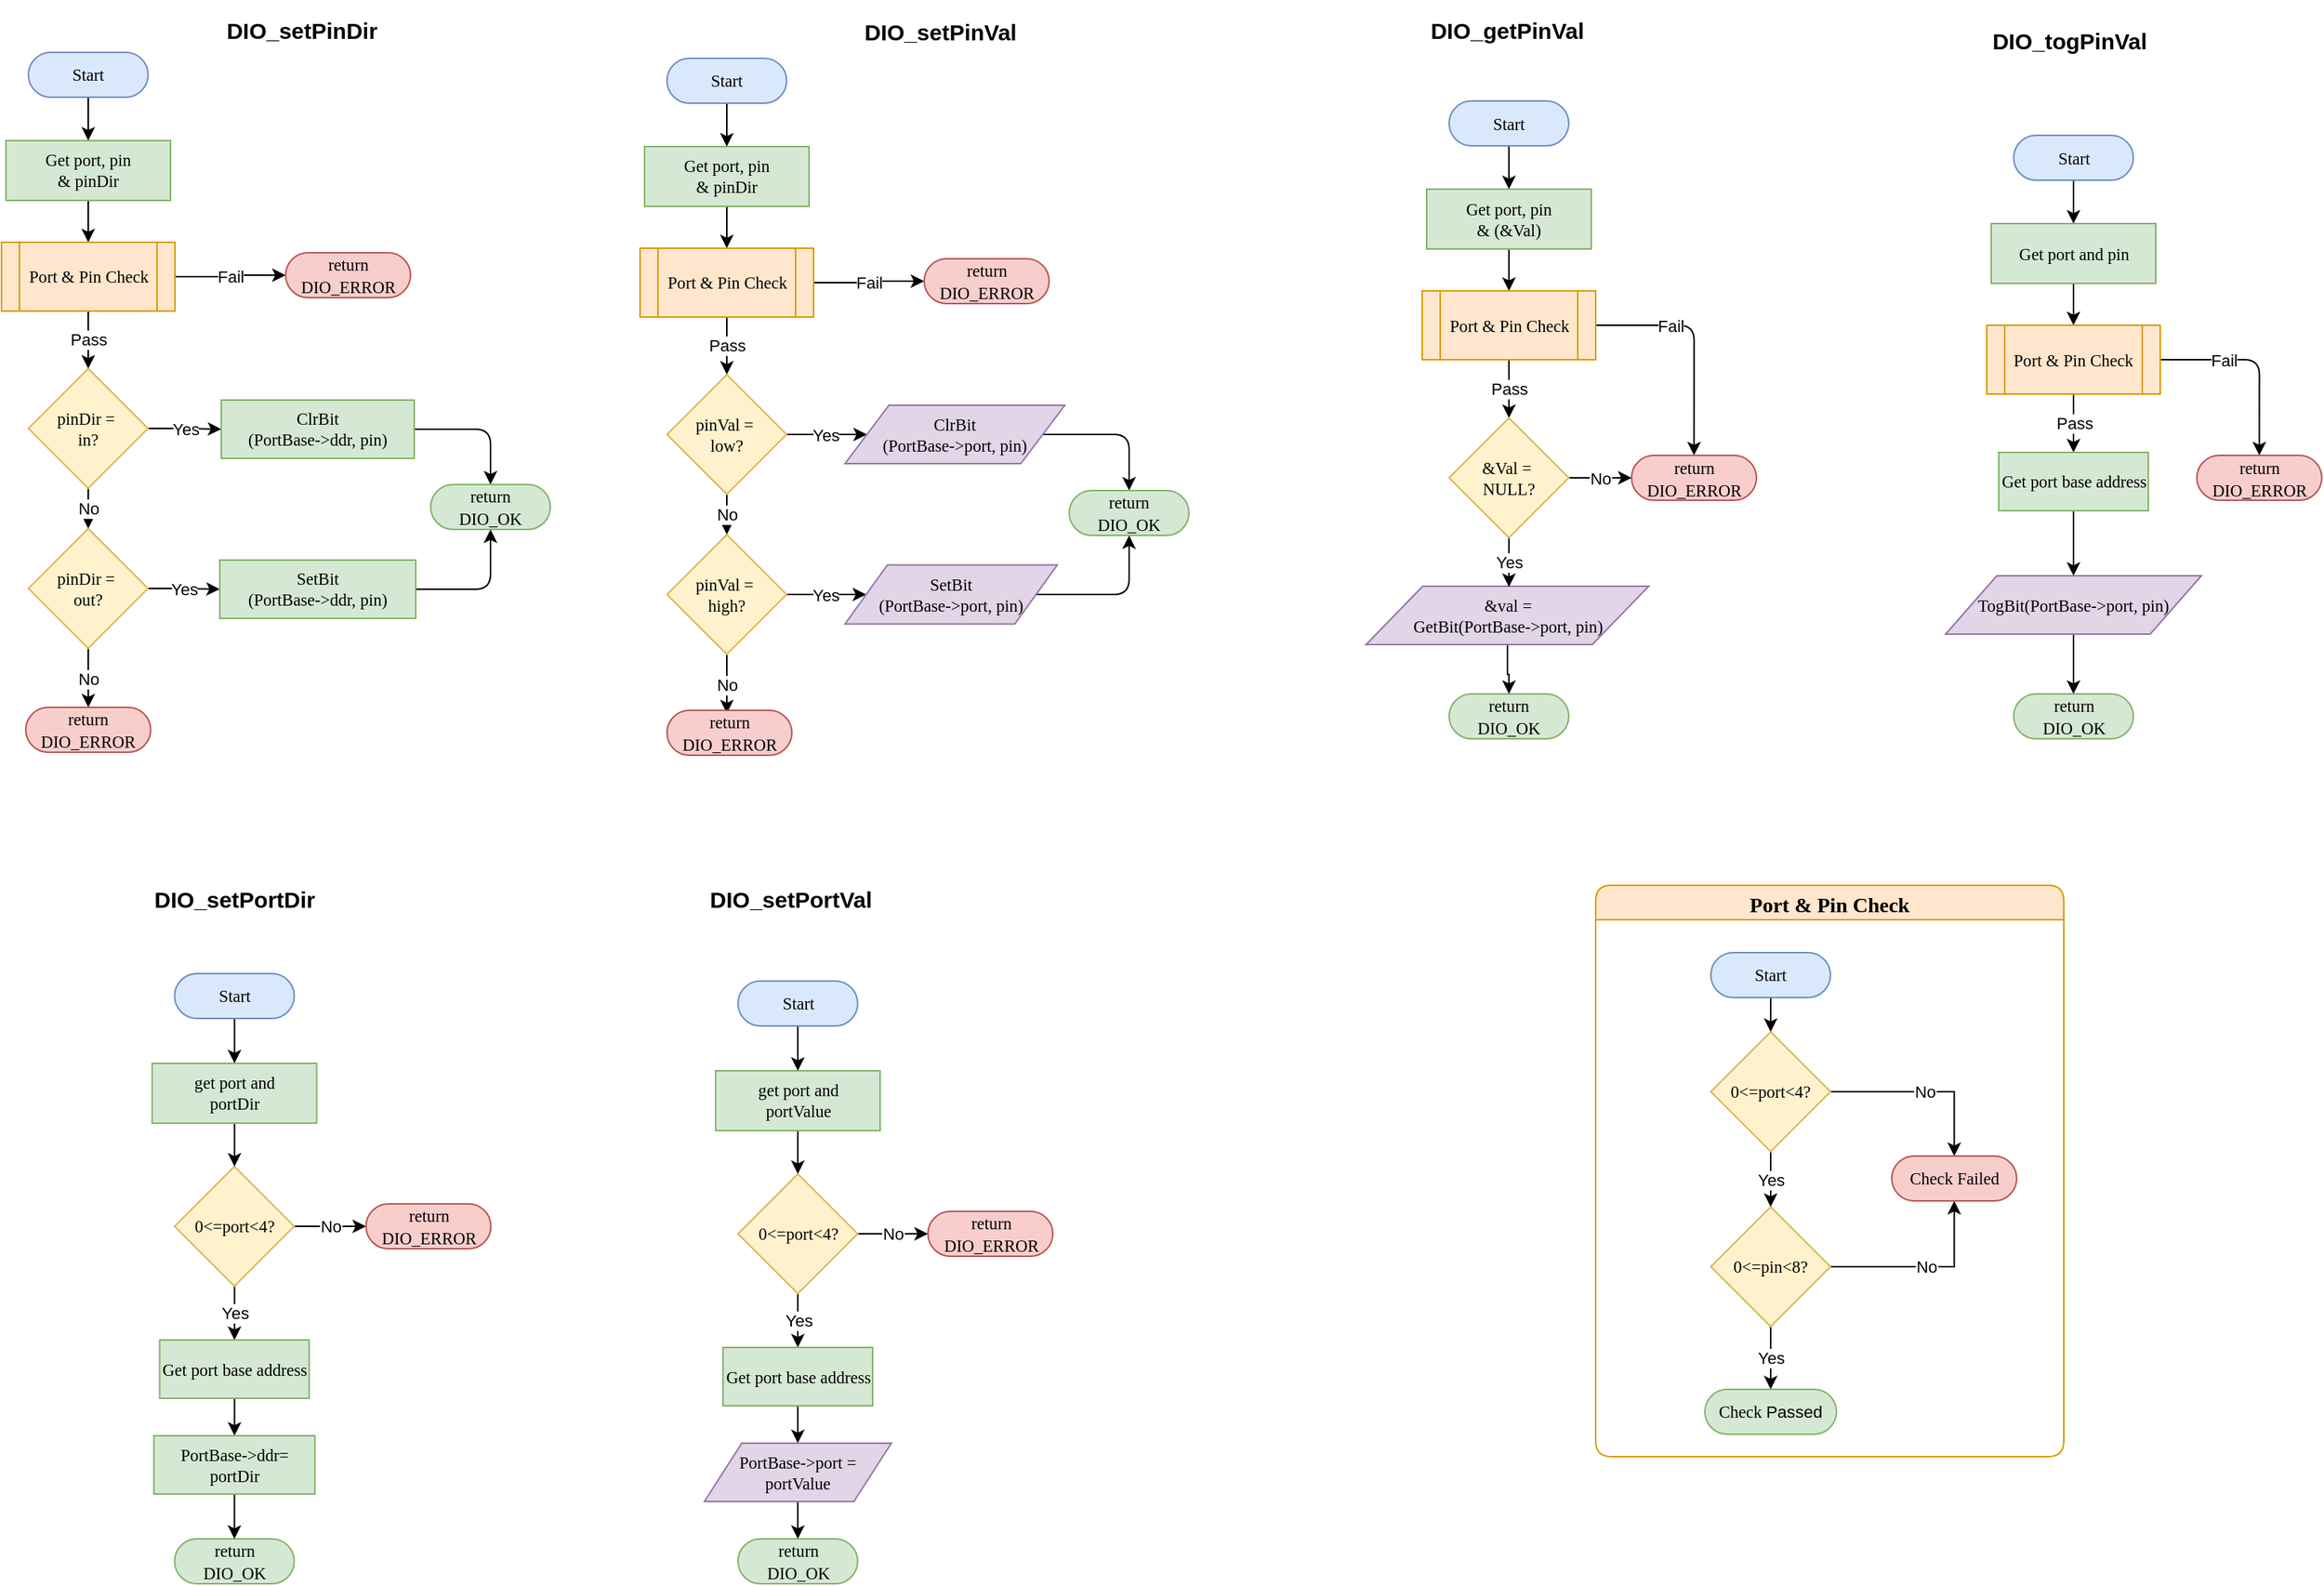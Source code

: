 <mxfile version="21.3.2" type="device">
  <diagram name="Page-1" id="vacLY8KYambWkVxWyL4i">
    <mxGraphModel dx="1467" dy="1812" grid="0" gridSize="10" guides="1" tooltips="1" connect="1" arrows="1" fold="1" page="1" pageScale="1" pageWidth="850" pageHeight="1100" math="0" shadow="0">
      <root>
        <mxCell id="0" />
        <mxCell id="1" parent="0" />
        <mxCell id="04F4Gd6JQY2uG3pJHQZS-1" value="&lt;b&gt;&lt;font style=&quot;font-size: 15px;&quot;&gt;DIO_setPinVal&lt;/font&gt;&lt;/b&gt;" style="rounded=0;whiteSpace=wrap;html=1;strokeColor=#FFFFFF;" vertex="1" parent="1">
          <mxGeometry x="598" y="-1089" width="110" height="37" as="geometry" />
        </mxCell>
        <mxCell id="04F4Gd6JQY2uG3pJHQZS-2" value="&lt;font style=&quot;font-size: 14px;&quot;&gt;Port &amp;amp; Pin Check&lt;/font&gt;" style="swimlane;whiteSpace=wrap;html=1;rounded=1;fontSize=16;fontFamily=Calibri;fillColor=#ffe6cc;strokeColor=#d79b00;" vertex="1" parent="1">
          <mxGeometry x="1091" y="-499" width="313" height="382" as="geometry">
            <mxRectangle x="-207" y="152.5" width="134" height="31" as="alternateBounds" />
          </mxGeometry>
        </mxCell>
        <mxCell id="04F4Gd6JQY2uG3pJHQZS-3" value="No" style="edgeStyle=orthogonalEdgeStyle;rounded=0;orthogonalLoop=1;jettySize=auto;html=1;" edge="1" parent="04F4Gd6JQY2uG3pJHQZS-2" source="04F4Gd6JQY2uG3pJHQZS-5" target="04F4Gd6JQY2uG3pJHQZS-9">
          <mxGeometry relative="1" as="geometry" />
        </mxCell>
        <mxCell id="04F4Gd6JQY2uG3pJHQZS-4" value="Yes" style="edgeStyle=orthogonalEdgeStyle;rounded=0;orthogonalLoop=1;jettySize=auto;html=1;" edge="1" parent="04F4Gd6JQY2uG3pJHQZS-2" source="04F4Gd6JQY2uG3pJHQZS-5" target="04F4Gd6JQY2uG3pJHQZS-10">
          <mxGeometry relative="1" as="geometry">
            <mxPoint x="117" y="323" as="targetPoint" />
          </mxGeometry>
        </mxCell>
        <mxCell id="04F4Gd6JQY2uG3pJHQZS-5" value="&lt;font style=&quot;font-size: 11.29px;&quot; face=&quot;Calibri&quot;&gt;0&amp;lt;=pin&amp;lt;8?&lt;/font&gt;" style="rhombus;whiteSpace=wrap;html=1;fontSize=11.29;fillColor=#fff2cc;strokeColor=#d6b656;" vertex="1" parent="04F4Gd6JQY2uG3pJHQZS-2">
          <mxGeometry x="77" y="215" width="80" height="80" as="geometry" />
        </mxCell>
        <mxCell id="04F4Gd6JQY2uG3pJHQZS-6" value="Yes" style="edgeStyle=orthogonalEdgeStyle;rounded=0;orthogonalLoop=1;jettySize=auto;html=1;" edge="1" parent="04F4Gd6JQY2uG3pJHQZS-2" source="04F4Gd6JQY2uG3pJHQZS-8" target="04F4Gd6JQY2uG3pJHQZS-5">
          <mxGeometry relative="1" as="geometry" />
        </mxCell>
        <mxCell id="04F4Gd6JQY2uG3pJHQZS-7" value="No" style="edgeStyle=orthogonalEdgeStyle;rounded=0;orthogonalLoop=1;jettySize=auto;html=1;exitX=1;exitY=0.5;exitDx=0;exitDy=0;" edge="1" parent="04F4Gd6JQY2uG3pJHQZS-2" source="04F4Gd6JQY2uG3pJHQZS-8" target="04F4Gd6JQY2uG3pJHQZS-9">
          <mxGeometry relative="1" as="geometry" />
        </mxCell>
        <mxCell id="04F4Gd6JQY2uG3pJHQZS-8" value="&lt;font style=&quot;font-size: 11.29px;&quot; face=&quot;Calibri&quot;&gt;0&amp;lt;=port&amp;lt;4?&lt;/font&gt;" style="rhombus;whiteSpace=wrap;html=1;fontSize=11.29;fillColor=#fff2cc;strokeColor=#d6b656;" vertex="1" parent="04F4Gd6JQY2uG3pJHQZS-2">
          <mxGeometry x="77" y="98" width="80" height="80" as="geometry" />
        </mxCell>
        <mxCell id="04F4Gd6JQY2uG3pJHQZS-9" value="&lt;font style=&quot;font-size: 11.29px;&quot;&gt;&lt;font face=&quot;Calibri&quot;&gt;Check Failed&lt;/font&gt;&lt;br&gt;&lt;/font&gt;" style="html=1;dashed=0;whiteSpace=wrap;shape=mxgraph.dfd.start;fillColor=#f8cecc;strokeColor=#b85450;" vertex="1" parent="04F4Gd6JQY2uG3pJHQZS-2">
          <mxGeometry x="198" y="181" width="83.5" height="30" as="geometry" />
        </mxCell>
        <mxCell id="04F4Gd6JQY2uG3pJHQZS-10" value="&lt;font style=&quot;font-size: 11.29px;&quot;&gt;&lt;font face=&quot;Calibri&quot;&gt;Check&amp;nbsp;&lt;/font&gt;Passed&lt;br&gt;&lt;/font&gt;" style="html=1;dashed=0;whiteSpace=wrap;shape=mxgraph.dfd.start;fillColor=#d5e8d4;strokeColor=#82b366;" vertex="1" parent="04F4Gd6JQY2uG3pJHQZS-2">
          <mxGeometry x="73" y="337" width="88" height="30" as="geometry" />
        </mxCell>
        <mxCell id="04F4Gd6JQY2uG3pJHQZS-11" style="edgeStyle=orthogonalEdgeStyle;rounded=0;orthogonalLoop=1;jettySize=auto;html=1;exitX=0.5;exitY=0.5;exitDx=0;exitDy=15.0;exitPerimeter=0;entryX=0.5;entryY=0;entryDx=0;entryDy=0;" edge="1" parent="04F4Gd6JQY2uG3pJHQZS-2" source="04F4Gd6JQY2uG3pJHQZS-12" target="04F4Gd6JQY2uG3pJHQZS-8">
          <mxGeometry relative="1" as="geometry" />
        </mxCell>
        <mxCell id="04F4Gd6JQY2uG3pJHQZS-12" value="&lt;font face=&quot;Calibri&quot; style=&quot;font-size: 11.29px;&quot;&gt;Start&lt;/font&gt;" style="html=1;dashed=0;whiteSpace=wrap;shape=mxgraph.dfd.start;fillColor=#dae8fc;strokeColor=#6c8ebf;" vertex="1" parent="04F4Gd6JQY2uG3pJHQZS-2">
          <mxGeometry x="77" y="45" width="80" height="30" as="geometry" />
        </mxCell>
        <mxCell id="04F4Gd6JQY2uG3pJHQZS-13" style="edgeStyle=orthogonalEdgeStyle;rounded=0;orthogonalLoop=1;jettySize=auto;html=1;exitX=0.5;exitY=1;exitDx=0;exitDy=0;entryX=0.5;entryY=0;entryDx=0;entryDy=0;" edge="1" parent="1" source="04F4Gd6JQY2uG3pJHQZS-14" target="04F4Gd6JQY2uG3pJHQZS-20">
          <mxGeometry relative="1" as="geometry" />
        </mxCell>
        <mxCell id="04F4Gd6JQY2uG3pJHQZS-14" value="&lt;font face=&quot;Calibri&quot;&gt;Get port, pin&lt;br style=&quot;font-size: 11.29px;&quot;&gt;&amp;amp; (&amp;amp;Val)&lt;/font&gt;" style="shape=parallelogram;perimeter=parallelogramPerimeter;whiteSpace=wrap;html=1;fixedSize=1;fontSize=11.29;fillColor=#d5e8d4;strokeColor=#82b366;size=0;" vertex="1" parent="1">
          <mxGeometry x="978" y="-964.5" width="110" height="40" as="geometry" />
        </mxCell>
        <mxCell id="04F4Gd6JQY2uG3pJHQZS-15" value="" style="edgeStyle=orthogonalEdgeStyle;rounded=0;orthogonalLoop=1;jettySize=auto;html=1;" edge="1" parent="1" source="04F4Gd6JQY2uG3pJHQZS-16" target="04F4Gd6JQY2uG3pJHQZS-14">
          <mxGeometry relative="1" as="geometry" />
        </mxCell>
        <mxCell id="04F4Gd6JQY2uG3pJHQZS-16" value="&lt;font face=&quot;Calibri&quot; style=&quot;font-size: 11.29px;&quot;&gt;Start&lt;/font&gt;" style="html=1;dashed=0;whiteSpace=wrap;shape=mxgraph.dfd.start;fillColor=#dae8fc;strokeColor=#6c8ebf;" vertex="1" parent="1">
          <mxGeometry x="993" y="-1023.5" width="80" height="30" as="geometry" />
        </mxCell>
        <mxCell id="04F4Gd6JQY2uG3pJHQZS-17" value="&lt;b&gt;&lt;font style=&quot;font-size: 15px;&quot;&gt;DIO_getPinVal&lt;/font&gt;&lt;/b&gt;" style="rounded=0;whiteSpace=wrap;html=1;strokeColor=#FFFFFF;" vertex="1" parent="1">
          <mxGeometry x="977" y="-1090" width="110" height="37" as="geometry" />
        </mxCell>
        <mxCell id="04F4Gd6JQY2uG3pJHQZS-18" value="Fail" style="edgeStyle=orthogonalEdgeStyle;rounded=1;orthogonalLoop=1;jettySize=auto;html=1;exitX=1;exitY=0.5;exitDx=0;exitDy=0;entryX=0.5;entryY=0.5;entryDx=0;entryDy=-15;entryPerimeter=0;" edge="1" parent="1" source="04F4Gd6JQY2uG3pJHQZS-20" target="04F4Gd6JQY2uG3pJHQZS-24">
          <mxGeometry x="-0.346" relative="1" as="geometry">
            <mxPoint as="offset" />
          </mxGeometry>
        </mxCell>
        <mxCell id="04F4Gd6JQY2uG3pJHQZS-19" value="Pass" style="edgeStyle=orthogonalEdgeStyle;rounded=0;orthogonalLoop=1;jettySize=auto;html=1;" edge="1" parent="1" source="04F4Gd6JQY2uG3pJHQZS-20" target="04F4Gd6JQY2uG3pJHQZS-41">
          <mxGeometry relative="1" as="geometry" />
        </mxCell>
        <mxCell id="04F4Gd6JQY2uG3pJHQZS-20" value="&lt;span style=&quot;font-size: 11.29px;&quot;&gt;Port &amp;amp; Pin Check&lt;/span&gt;" style="shape=process;whiteSpace=wrap;html=1;backgroundOutline=1;fontSize=11.29;fillColor=#ffe6cc;strokeColor=#d79b00;fontFamily=Calibri;" vertex="1" parent="1">
          <mxGeometry x="975" y="-896.5" width="116" height="46" as="geometry" />
        </mxCell>
        <mxCell id="04F4Gd6JQY2uG3pJHQZS-21" value="&lt;font style=&quot;font-size: 11.29px;&quot;&gt;&lt;font face=&quot;Calibri&quot;&gt;return&lt;br&gt;DIO_OK&lt;/font&gt;&lt;br&gt;&lt;/font&gt;" style="html=1;dashed=0;whiteSpace=wrap;shape=mxgraph.dfd.start;fillColor=#d5e8d4;strokeColor=#82b366;" vertex="1" parent="1">
          <mxGeometry x="993" y="-627" width="80" height="30" as="geometry" />
        </mxCell>
        <mxCell id="04F4Gd6JQY2uG3pJHQZS-22" value="" style="edgeStyle=orthogonalEdgeStyle;rounded=0;orthogonalLoop=1;jettySize=auto;html=1;" edge="1" parent="1" source="04F4Gd6JQY2uG3pJHQZS-23" target="04F4Gd6JQY2uG3pJHQZS-21">
          <mxGeometry relative="1" as="geometry" />
        </mxCell>
        <mxCell id="04F4Gd6JQY2uG3pJHQZS-23" value="&lt;font style=&quot;font-size: 11.29px;&quot; face=&quot;Calibri&quot;&gt;&amp;amp;val = &lt;br&gt;GetBit(PortBase-&amp;gt;port, pin)&lt;/font&gt;" style="shape=parallelogram;perimeter=parallelogramPerimeter;rounded=0;whiteSpace=wrap;html=1;fontSize=11.29;fillColor=#e1d5e7;strokeColor=#9673a6;" vertex="1" parent="1">
          <mxGeometry x="937.5" y="-699" width="189" height="39" as="geometry" />
        </mxCell>
        <mxCell id="04F4Gd6JQY2uG3pJHQZS-24" value="&lt;font style=&quot;font-size: 11.29px;&quot;&gt;&lt;font face=&quot;Calibri&quot;&gt;return&lt;br&gt;DIO_ERROR&lt;/font&gt;&lt;br&gt;&lt;/font&gt;" style="html=1;dashed=0;whiteSpace=wrap;shape=mxgraph.dfd.start;fillColor=#f8cecc;strokeColor=#b85450;" vertex="1" parent="1">
          <mxGeometry x="1115" y="-786.5" width="83.5" height="30" as="geometry" />
        </mxCell>
        <mxCell id="04F4Gd6JQY2uG3pJHQZS-25" style="edgeStyle=orthogonalEdgeStyle;rounded=0;orthogonalLoop=1;jettySize=auto;html=1;exitX=0.5;exitY=1;exitDx=0;exitDy=0;entryX=0.5;entryY=0;entryDx=0;entryDy=0;" edge="1" parent="1" source="04F4Gd6JQY2uG3pJHQZS-26" target="04F4Gd6JQY2uG3pJHQZS-32">
          <mxGeometry relative="1" as="geometry" />
        </mxCell>
        <mxCell id="04F4Gd6JQY2uG3pJHQZS-26" value="&lt;font face=&quot;Calibri&quot;&gt;Get port, pin&lt;br style=&quot;font-size: 11.29px;&quot;&gt;&amp;amp; pinDir&lt;/font&gt;" style="shape=parallelogram;perimeter=parallelogramPerimeter;whiteSpace=wrap;html=1;fixedSize=1;fontSize=11.29;fillColor=#d5e8d4;strokeColor=#82b366;size=0;" vertex="1" parent="1">
          <mxGeometry x="28" y="-997" width="110" height="40" as="geometry" />
        </mxCell>
        <mxCell id="04F4Gd6JQY2uG3pJHQZS-27" value="" style="edgeStyle=orthogonalEdgeStyle;rounded=0;orthogonalLoop=1;jettySize=auto;html=1;" edge="1" parent="1" source="04F4Gd6JQY2uG3pJHQZS-28" target="04F4Gd6JQY2uG3pJHQZS-26">
          <mxGeometry relative="1" as="geometry" />
        </mxCell>
        <mxCell id="04F4Gd6JQY2uG3pJHQZS-28" value="&lt;font face=&quot;Calibri&quot; style=&quot;font-size: 11.29px;&quot;&gt;Start&lt;/font&gt;" style="html=1;dashed=0;whiteSpace=wrap;shape=mxgraph.dfd.start;fillColor=#dae8fc;strokeColor=#6c8ebf;" vertex="1" parent="1">
          <mxGeometry x="43" y="-1056" width="80" height="30" as="geometry" />
        </mxCell>
        <mxCell id="04F4Gd6JQY2uG3pJHQZS-29" value="&lt;b&gt;&lt;font style=&quot;font-size: 15px;&quot;&gt;DIO_setPinDir&lt;/font&gt;&lt;/b&gt;" style="rounded=0;whiteSpace=wrap;html=1;strokeColor=#FFFFFF;" vertex="1" parent="1">
          <mxGeometry x="171" y="-1090" width="110" height="37" as="geometry" />
        </mxCell>
        <mxCell id="04F4Gd6JQY2uG3pJHQZS-30" value="Pass" style="edgeStyle=orthogonalEdgeStyle;rounded=0;orthogonalLoop=1;jettySize=auto;html=1;" edge="1" parent="1" source="04F4Gd6JQY2uG3pJHQZS-32" target="04F4Gd6JQY2uG3pJHQZS-36">
          <mxGeometry relative="1" as="geometry" />
        </mxCell>
        <mxCell id="04F4Gd6JQY2uG3pJHQZS-31" value="Fail" style="edgeStyle=orthogonalEdgeStyle;rounded=0;orthogonalLoop=1;jettySize=auto;html=1;" edge="1" parent="1" source="04F4Gd6JQY2uG3pJHQZS-32" target="04F4Gd6JQY2uG3pJHQZS-33">
          <mxGeometry relative="1" as="geometry" />
        </mxCell>
        <mxCell id="04F4Gd6JQY2uG3pJHQZS-32" value="&lt;font style=&quot;font-size: 11.29px;&quot;&gt;Port &amp;amp; Pin Check&lt;/font&gt;" style="shape=process;whiteSpace=wrap;html=1;backgroundOutline=1;fontSize=11.29;fillColor=#ffe6cc;strokeColor=#d79b00;fontFamily=Calibri;" vertex="1" parent="1">
          <mxGeometry x="25" y="-929" width="116" height="46" as="geometry" />
        </mxCell>
        <mxCell id="04F4Gd6JQY2uG3pJHQZS-33" value="&lt;font style=&quot;font-size: 11.29px;&quot;&gt;&lt;font face=&quot;Calibri&quot;&gt;return&lt;br&gt;DIO_ERROR&lt;/font&gt;&lt;br&gt;&lt;/font&gt;" style="html=1;dashed=0;whiteSpace=wrap;shape=mxgraph.dfd.start;fillColor=#f8cecc;strokeColor=#b85450;" vertex="1" parent="1">
          <mxGeometry x="215" y="-922" width="83.5" height="30" as="geometry" />
        </mxCell>
        <mxCell id="04F4Gd6JQY2uG3pJHQZS-34" value="No" style="edgeStyle=orthogonalEdgeStyle;rounded=0;orthogonalLoop=1;jettySize=auto;html=1;exitX=0.5;exitY=1;exitDx=0;exitDy=0;entryX=0.5;entryY=0;entryDx=0;entryDy=0;" edge="1" parent="1" source="04F4Gd6JQY2uG3pJHQZS-36" target="04F4Gd6JQY2uG3pJHQZS-86">
          <mxGeometry relative="1" as="geometry" />
        </mxCell>
        <mxCell id="04F4Gd6JQY2uG3pJHQZS-35" value="Yes" style="edgeStyle=orthogonalEdgeStyle;rounded=0;orthogonalLoop=1;jettySize=auto;html=1;" edge="1" parent="1" source="04F4Gd6JQY2uG3pJHQZS-36" target="04F4Gd6JQY2uG3pJHQZS-38">
          <mxGeometry relative="1" as="geometry" />
        </mxCell>
        <mxCell id="04F4Gd6JQY2uG3pJHQZS-36" value="&lt;font face=&quot;Calibri&quot;&gt;pinDir =&amp;nbsp;&lt;br style=&quot;font-size: 11.29px;&quot;&gt;in?&lt;/font&gt;" style="rhombus;whiteSpace=wrap;html=1;fontSize=11.29;fillColor=#fff2cc;strokeColor=#d6b656;" vertex="1" parent="1">
          <mxGeometry x="43" y="-844.5" width="80" height="80" as="geometry" />
        </mxCell>
        <mxCell id="04F4Gd6JQY2uG3pJHQZS-37" style="edgeStyle=orthogonalEdgeStyle;rounded=1;orthogonalLoop=1;jettySize=auto;html=1;exitX=1;exitY=0.5;exitDx=0;exitDy=0;entryX=0.5;entryY=0.5;entryDx=0;entryDy=-15;entryPerimeter=0;" edge="1" parent="1" source="04F4Gd6JQY2uG3pJHQZS-38" target="04F4Gd6JQY2uG3pJHQZS-89">
          <mxGeometry relative="1" as="geometry" />
        </mxCell>
        <mxCell id="04F4Gd6JQY2uG3pJHQZS-38" value="&lt;font style=&quot;font-size: 11.29px;&quot; face=&quot;Calibri&quot;&gt;ClrBit&lt;br&gt;(PortBase-&amp;gt;ddr, pin)&lt;/font&gt;" style="shape=parallelogram;perimeter=parallelogramPerimeter;rounded=0;whiteSpace=wrap;html=1;fontSize=11.29;fillColor=#d5e8d4;strokeColor=#82b366;size=0;" vertex="1" parent="1">
          <mxGeometry x="172" y="-823.5" width="129" height="39" as="geometry" />
        </mxCell>
        <mxCell id="04F4Gd6JQY2uG3pJHQZS-39" value="Yes" style="edgeStyle=orthogonalEdgeStyle;rounded=0;orthogonalLoop=1;jettySize=auto;html=1;exitX=0.5;exitY=1;exitDx=0;exitDy=0;entryX=0.5;entryY=0;entryDx=0;entryDy=0;" edge="1" parent="1" source="04F4Gd6JQY2uG3pJHQZS-41">
          <mxGeometry relative="1" as="geometry">
            <mxPoint x="1033" y="-698.5" as="targetPoint" />
          </mxGeometry>
        </mxCell>
        <mxCell id="04F4Gd6JQY2uG3pJHQZS-40" value="No" style="edgeStyle=orthogonalEdgeStyle;rounded=0;orthogonalLoop=1;jettySize=auto;html=1;" edge="1" parent="1" source="04F4Gd6JQY2uG3pJHQZS-41" target="04F4Gd6JQY2uG3pJHQZS-24">
          <mxGeometry relative="1" as="geometry" />
        </mxCell>
        <mxCell id="04F4Gd6JQY2uG3pJHQZS-41" value="&lt;font face=&quot;Calibri&quot;&gt;&amp;amp;Val =&amp;nbsp;&lt;br style=&quot;font-size: 11.29px;&quot;&gt;NULL?&lt;br&gt;&lt;/font&gt;" style="rhombus;whiteSpace=wrap;html=1;fontSize=11.29;fillColor=#fff2cc;strokeColor=#d6b656;" vertex="1" parent="1">
          <mxGeometry x="993" y="-811.5" width="80" height="80" as="geometry" />
        </mxCell>
        <mxCell id="04F4Gd6JQY2uG3pJHQZS-42" style="edgeStyle=orthogonalEdgeStyle;rounded=0;orthogonalLoop=1;jettySize=auto;html=1;exitX=0.5;exitY=1;exitDx=0;exitDy=0;entryX=0.5;entryY=0;entryDx=0;entryDy=0;" edge="1" parent="1" source="04F4Gd6JQY2uG3pJHQZS-43" target="04F4Gd6JQY2uG3pJHQZS-49">
          <mxGeometry relative="1" as="geometry" />
        </mxCell>
        <mxCell id="04F4Gd6JQY2uG3pJHQZS-43" value="&lt;font face=&quot;Calibri&quot;&gt;Get port and pin&lt;br&gt;&lt;/font&gt;" style="shape=parallelogram;perimeter=parallelogramPerimeter;whiteSpace=wrap;html=1;fixedSize=1;fontSize=11.29;fillColor=#d5e8d4;strokeColor=#82b366;size=0;" vertex="1" parent="1">
          <mxGeometry x="1355.5" y="-941.5" width="110" height="40" as="geometry" />
        </mxCell>
        <mxCell id="04F4Gd6JQY2uG3pJHQZS-44" value="" style="edgeStyle=orthogonalEdgeStyle;rounded=0;orthogonalLoop=1;jettySize=auto;html=1;" edge="1" parent="1" source="04F4Gd6JQY2uG3pJHQZS-45" target="04F4Gd6JQY2uG3pJHQZS-43">
          <mxGeometry relative="1" as="geometry" />
        </mxCell>
        <mxCell id="04F4Gd6JQY2uG3pJHQZS-45" value="&lt;font face=&quot;Calibri&quot; style=&quot;font-size: 11.29px;&quot;&gt;Start&lt;/font&gt;" style="html=1;dashed=0;whiteSpace=wrap;shape=mxgraph.dfd.start;fillColor=#dae8fc;strokeColor=#6c8ebf;" vertex="1" parent="1">
          <mxGeometry x="1370.5" y="-1000.5" width="80" height="30" as="geometry" />
        </mxCell>
        <mxCell id="04F4Gd6JQY2uG3pJHQZS-46" value="&lt;b&gt;&lt;font style=&quot;font-size: 15px;&quot;&gt;DIO_togPinVal&lt;/font&gt;&lt;/b&gt;" style="rounded=0;whiteSpace=wrap;html=1;strokeColor=#FFFFFF;" vertex="1" parent="1">
          <mxGeometry x="1352.5" y="-1083" width="110" height="37" as="geometry" />
        </mxCell>
        <mxCell id="04F4Gd6JQY2uG3pJHQZS-47" value="Fail" style="edgeStyle=orthogonalEdgeStyle;rounded=1;orthogonalLoop=1;jettySize=auto;html=1;exitX=1;exitY=0.5;exitDx=0;exitDy=0;entryX=0.5;entryY=0.5;entryDx=0;entryDy=-15;entryPerimeter=0;" edge="1" parent="1" source="04F4Gd6JQY2uG3pJHQZS-49" target="04F4Gd6JQY2uG3pJHQZS-55">
          <mxGeometry x="-0.346" relative="1" as="geometry">
            <mxPoint as="offset" />
          </mxGeometry>
        </mxCell>
        <mxCell id="04F4Gd6JQY2uG3pJHQZS-48" value="Pass" style="edgeStyle=orthogonalEdgeStyle;rounded=0;orthogonalLoop=1;jettySize=auto;html=1;exitX=0.5;exitY=1;exitDx=0;exitDy=0;entryX=0.5;entryY=0;entryDx=0;entryDy=0;" edge="1" parent="1" source="04F4Gd6JQY2uG3pJHQZS-49" target="04F4Gd6JQY2uG3pJHQZS-51">
          <mxGeometry relative="1" as="geometry" />
        </mxCell>
        <mxCell id="04F4Gd6JQY2uG3pJHQZS-49" value="&lt;font style=&quot;font-size: 11.29px;&quot;&gt;Port &amp;amp; Pin Check&lt;/font&gt;" style="shape=process;whiteSpace=wrap;html=1;backgroundOutline=1;fontSize=11.29;fillColor=#ffe6cc;strokeColor=#d79b00;fontFamily=Calibri;" vertex="1" parent="1">
          <mxGeometry x="1352.5" y="-873.5" width="116" height="46" as="geometry" />
        </mxCell>
        <mxCell id="04F4Gd6JQY2uG3pJHQZS-50" value="" style="edgeStyle=orthogonalEdgeStyle;rounded=0;orthogonalLoop=1;jettySize=auto;html=1;" edge="1" parent="1" source="04F4Gd6JQY2uG3pJHQZS-51" target="04F4Gd6JQY2uG3pJHQZS-54">
          <mxGeometry relative="1" as="geometry" />
        </mxCell>
        <mxCell id="04F4Gd6JQY2uG3pJHQZS-51" value="&lt;font style=&quot;font-size: 11.29px;&quot; face=&quot;Calibri&quot;&gt;Get port base address&lt;/font&gt;" style="rounded=0;whiteSpace=wrap;html=1;fontSize=11.29;fillColor=#d5e8d4;strokeColor=#82b366;" vertex="1" parent="1">
          <mxGeometry x="1360.5" y="-788.5" width="100" height="39" as="geometry" />
        </mxCell>
        <mxCell id="04F4Gd6JQY2uG3pJHQZS-52" value="&lt;font style=&quot;font-size: 11.29px;&quot;&gt;&lt;font face=&quot;Calibri&quot;&gt;return&lt;br&gt;DIO_OK&lt;/font&gt;&lt;br&gt;&lt;/font&gt;" style="html=1;dashed=0;whiteSpace=wrap;shape=mxgraph.dfd.start;fillColor=#d5e8d4;strokeColor=#82b366;" vertex="1" parent="1">
          <mxGeometry x="1370.5" y="-627" width="80" height="30" as="geometry" />
        </mxCell>
        <mxCell id="04F4Gd6JQY2uG3pJHQZS-53" value="" style="edgeStyle=orthogonalEdgeStyle;rounded=0;orthogonalLoop=1;jettySize=auto;html=1;" edge="1" parent="1" source="04F4Gd6JQY2uG3pJHQZS-54" target="04F4Gd6JQY2uG3pJHQZS-52">
          <mxGeometry relative="1" as="geometry" />
        </mxCell>
        <mxCell id="04F4Gd6JQY2uG3pJHQZS-54" value="&lt;font style=&quot;font-size: 11.29px;&quot; face=&quot;Calibri&quot;&gt;TogBit(PortBase-&amp;gt;port, pin)&lt;/font&gt;" style="shape=parallelogram;perimeter=parallelogramPerimeter;rounded=0;whiteSpace=wrap;html=1;fontSize=11.29;fillColor=#e1d5e7;strokeColor=#9673a6;" vertex="1" parent="1">
          <mxGeometry x="1325" y="-706" width="171" height="39" as="geometry" />
        </mxCell>
        <mxCell id="04F4Gd6JQY2uG3pJHQZS-55" value="&lt;font style=&quot;font-size: 11.29px;&quot;&gt;&lt;font face=&quot;Calibri&quot;&gt;return&lt;br&gt;DIO_ERROR&lt;/font&gt;&lt;br&gt;&lt;/font&gt;" style="html=1;dashed=0;whiteSpace=wrap;shape=mxgraph.dfd.start;fillColor=#f8cecc;strokeColor=#b85450;" vertex="1" parent="1">
          <mxGeometry x="1493" y="-786.5" width="83.5" height="30" as="geometry" />
        </mxCell>
        <mxCell id="04F4Gd6JQY2uG3pJHQZS-56" value="Yes" style="edgeStyle=orthogonalEdgeStyle;rounded=0;orthogonalLoop=1;jettySize=auto;html=1;fontSize=11.29;" edge="1" parent="1" source="04F4Gd6JQY2uG3pJHQZS-58" target="04F4Gd6JQY2uG3pJHQZS-60">
          <mxGeometry relative="1" as="geometry" />
        </mxCell>
        <mxCell id="04F4Gd6JQY2uG3pJHQZS-57" value="No" style="edgeStyle=orthogonalEdgeStyle;rounded=0;orthogonalLoop=1;jettySize=auto;html=1;" edge="1" parent="1" source="04F4Gd6JQY2uG3pJHQZS-58" target="04F4Gd6JQY2uG3pJHQZS-65">
          <mxGeometry relative="1" as="geometry" />
        </mxCell>
        <mxCell id="04F4Gd6JQY2uG3pJHQZS-58" value="&lt;font style=&quot;font-size: 11.29px;&quot; face=&quot;Calibri&quot;&gt;0&amp;lt;=port&amp;lt;4?&lt;/font&gt;" style="rhombus;whiteSpace=wrap;html=1;fontSize=11.29;fillColor=#fff2cc;strokeColor=#d6b656;" vertex="1" parent="1">
          <mxGeometry x="140.75" y="-311" width="80" height="80" as="geometry" />
        </mxCell>
        <mxCell id="04F4Gd6JQY2uG3pJHQZS-59" value="" style="edgeStyle=orthogonalEdgeStyle;rounded=0;orthogonalLoop=1;jettySize=auto;html=1;" edge="1" parent="1" source="04F4Gd6JQY2uG3pJHQZS-60" target="04F4Gd6JQY2uG3pJHQZS-68">
          <mxGeometry relative="1" as="geometry" />
        </mxCell>
        <mxCell id="04F4Gd6JQY2uG3pJHQZS-60" value="&lt;font style=&quot;font-size: 11.29px;&quot; face=&quot;Calibri&quot;&gt;Get port base address&lt;/font&gt;" style="rounded=0;whiteSpace=wrap;html=1;fontSize=11.29;fillColor=#d5e8d4;strokeColor=#82b366;" vertex="1" parent="1">
          <mxGeometry x="130.75" y="-195" width="100" height="39" as="geometry" />
        </mxCell>
        <mxCell id="04F4Gd6JQY2uG3pJHQZS-61" value="" style="edgeStyle=orthogonalEdgeStyle;rounded=0;orthogonalLoop=1;jettySize=auto;html=1;fontSize=11.29;" edge="1" parent="1" source="04F4Gd6JQY2uG3pJHQZS-62" target="04F4Gd6JQY2uG3pJHQZS-58">
          <mxGeometry relative="1" as="geometry" />
        </mxCell>
        <mxCell id="04F4Gd6JQY2uG3pJHQZS-62" value="&lt;font face=&quot;Calibri&quot;&gt;get port and&lt;br style=&quot;font-size: 11.29px;&quot;&gt;portDir&lt;/font&gt;" style="shape=parallelogram;perimeter=parallelogramPerimeter;whiteSpace=wrap;html=1;fixedSize=1;fontSize=11.29;fillColor=#d5e8d4;strokeColor=#82b366;size=-3;" vertex="1" parent="1">
          <mxGeometry x="125.75" y="-380" width="110" height="40" as="geometry" />
        </mxCell>
        <mxCell id="04F4Gd6JQY2uG3pJHQZS-63" value="" style="edgeStyle=orthogonalEdgeStyle;rounded=0;orthogonalLoop=1;jettySize=auto;html=1;" edge="1" parent="1" source="04F4Gd6JQY2uG3pJHQZS-64" target="04F4Gd6JQY2uG3pJHQZS-62">
          <mxGeometry relative="1" as="geometry" />
        </mxCell>
        <mxCell id="04F4Gd6JQY2uG3pJHQZS-64" value="&lt;font face=&quot;Calibri&quot; style=&quot;font-size: 11.29px;&quot;&gt;Start&lt;/font&gt;" style="html=1;dashed=0;whiteSpace=wrap;shape=mxgraph.dfd.start;fillColor=#dae8fc;strokeColor=#6c8ebf;" vertex="1" parent="1">
          <mxGeometry x="140.75" y="-440" width="80" height="30" as="geometry" />
        </mxCell>
        <mxCell id="04F4Gd6JQY2uG3pJHQZS-65" value="&lt;font style=&quot;font-size: 11.29px;&quot;&gt;&lt;font face=&quot;Calibri&quot;&gt;return&lt;br&gt;DIO_ERROR&lt;/font&gt;&lt;br&gt;&lt;/font&gt;" style="html=1;dashed=0;whiteSpace=wrap;shape=mxgraph.dfd.start;fillColor=#f8cecc;strokeColor=#b85450;" vertex="1" parent="1">
          <mxGeometry x="268.75" y="-286" width="83.5" height="30" as="geometry" />
        </mxCell>
        <mxCell id="04F4Gd6JQY2uG3pJHQZS-66" value="&lt;font style=&quot;font-size: 11.29px;&quot;&gt;&lt;font face=&quot;Calibri&quot;&gt;return&lt;br&gt;DIO_OK&lt;/font&gt;&lt;br&gt;&lt;/font&gt;" style="html=1;dashed=0;whiteSpace=wrap;shape=mxgraph.dfd.start;fillColor=#d5e8d4;strokeColor=#82b366;" vertex="1" parent="1">
          <mxGeometry x="140.75" y="-62" width="80" height="30" as="geometry" />
        </mxCell>
        <mxCell id="04F4Gd6JQY2uG3pJHQZS-67" style="edgeStyle=orthogonalEdgeStyle;rounded=0;orthogonalLoop=1;jettySize=auto;html=1;exitX=0.5;exitY=1;exitDx=0;exitDy=0;entryX=0.5;entryY=0.5;entryDx=0;entryDy=-15.0;entryPerimeter=0;" edge="1" parent="1" source="04F4Gd6JQY2uG3pJHQZS-68" target="04F4Gd6JQY2uG3pJHQZS-66">
          <mxGeometry relative="1" as="geometry" />
        </mxCell>
        <mxCell id="04F4Gd6JQY2uG3pJHQZS-68" value="&lt;font style=&quot;font-size: 11.29px;&quot; face=&quot;Calibri&quot;&gt;PortBase-&amp;gt;ddr= portDir&lt;/font&gt;" style="shape=parallelogram;perimeter=parallelogramPerimeter;rounded=0;whiteSpace=wrap;html=1;fontSize=11.29;fillColor=#d5e8d4;strokeColor=#82b366;size=0;" vertex="1" parent="1">
          <mxGeometry x="126.87" y="-131" width="107.75" height="39" as="geometry" />
        </mxCell>
        <mxCell id="04F4Gd6JQY2uG3pJHQZS-69" value="Yes" style="edgeStyle=orthogonalEdgeStyle;rounded=0;orthogonalLoop=1;jettySize=auto;html=1;fontSize=11.29;" edge="1" parent="1" source="04F4Gd6JQY2uG3pJHQZS-71" target="04F4Gd6JQY2uG3pJHQZS-73">
          <mxGeometry relative="1" as="geometry" />
        </mxCell>
        <mxCell id="04F4Gd6JQY2uG3pJHQZS-70" value="No" style="edgeStyle=orthogonalEdgeStyle;rounded=0;orthogonalLoop=1;jettySize=auto;html=1;" edge="1" parent="1" source="04F4Gd6JQY2uG3pJHQZS-71" target="04F4Gd6JQY2uG3pJHQZS-78">
          <mxGeometry relative="1" as="geometry" />
        </mxCell>
        <mxCell id="04F4Gd6JQY2uG3pJHQZS-71" value="&lt;font style=&quot;font-size: 11.29px;&quot; face=&quot;Calibri&quot;&gt;0&amp;lt;=port&amp;lt;4?&lt;/font&gt;" style="rhombus;whiteSpace=wrap;html=1;fontSize=11.29;fillColor=#fff2cc;strokeColor=#d6b656;" vertex="1" parent="1">
          <mxGeometry x="517.5" y="-306" width="80" height="80" as="geometry" />
        </mxCell>
        <mxCell id="04F4Gd6JQY2uG3pJHQZS-72" value="" style="edgeStyle=orthogonalEdgeStyle;rounded=0;orthogonalLoop=1;jettySize=auto;html=1;" edge="1" parent="1" source="04F4Gd6JQY2uG3pJHQZS-73" target="04F4Gd6JQY2uG3pJHQZS-81">
          <mxGeometry relative="1" as="geometry" />
        </mxCell>
        <mxCell id="04F4Gd6JQY2uG3pJHQZS-73" value="&lt;font style=&quot;font-size: 11.29px;&quot; face=&quot;Calibri&quot;&gt;Get port base address&lt;/font&gt;" style="rounded=0;whiteSpace=wrap;html=1;fontSize=11.29;fillColor=#d5e8d4;strokeColor=#82b366;" vertex="1" parent="1">
          <mxGeometry x="507.5" y="-190" width="100" height="39" as="geometry" />
        </mxCell>
        <mxCell id="04F4Gd6JQY2uG3pJHQZS-74" value="" style="edgeStyle=orthogonalEdgeStyle;rounded=0;orthogonalLoop=1;jettySize=auto;html=1;fontSize=11.29;" edge="1" parent="1" source="04F4Gd6JQY2uG3pJHQZS-75" target="04F4Gd6JQY2uG3pJHQZS-71">
          <mxGeometry relative="1" as="geometry" />
        </mxCell>
        <mxCell id="04F4Gd6JQY2uG3pJHQZS-75" value="&lt;font face=&quot;Calibri&quot;&gt;get port and&lt;br style=&quot;font-size: 11.29px;&quot;&gt;portValue&lt;/font&gt;" style="shape=parallelogram;perimeter=parallelogramPerimeter;whiteSpace=wrap;html=1;fixedSize=1;fontSize=11.29;fillColor=#d5e8d4;strokeColor=#82b366;size=-3;" vertex="1" parent="1">
          <mxGeometry x="502.5" y="-375" width="110" height="40" as="geometry" />
        </mxCell>
        <mxCell id="04F4Gd6JQY2uG3pJHQZS-76" value="" style="edgeStyle=orthogonalEdgeStyle;rounded=0;orthogonalLoop=1;jettySize=auto;html=1;" edge="1" parent="1" source="04F4Gd6JQY2uG3pJHQZS-77" target="04F4Gd6JQY2uG3pJHQZS-75">
          <mxGeometry relative="1" as="geometry" />
        </mxCell>
        <mxCell id="04F4Gd6JQY2uG3pJHQZS-77" value="&lt;font face=&quot;Calibri&quot; style=&quot;font-size: 11.29px;&quot;&gt;Start&lt;/font&gt;" style="html=1;dashed=0;whiteSpace=wrap;shape=mxgraph.dfd.start;fillColor=#dae8fc;strokeColor=#6c8ebf;" vertex="1" parent="1">
          <mxGeometry x="517.5" y="-435" width="80" height="30" as="geometry" />
        </mxCell>
        <mxCell id="04F4Gd6JQY2uG3pJHQZS-78" value="&lt;font style=&quot;font-size: 11.29px;&quot;&gt;&lt;font face=&quot;Calibri&quot;&gt;return&lt;br&gt;DIO_ERROR&lt;/font&gt;&lt;br&gt;&lt;/font&gt;" style="html=1;dashed=0;whiteSpace=wrap;shape=mxgraph.dfd.start;fillColor=#f8cecc;strokeColor=#b85450;" vertex="1" parent="1">
          <mxGeometry x="644.5" y="-281" width="83.5" height="30" as="geometry" />
        </mxCell>
        <mxCell id="04F4Gd6JQY2uG3pJHQZS-79" value="&lt;font style=&quot;font-size: 11.29px;&quot;&gt;&lt;font face=&quot;Calibri&quot;&gt;return&lt;br&gt;DIO_OK&lt;/font&gt;&lt;br&gt;&lt;/font&gt;" style="html=1;dashed=0;whiteSpace=wrap;shape=mxgraph.dfd.start;fillColor=#d5e8d4;strokeColor=#82b366;" vertex="1" parent="1">
          <mxGeometry x="517.5" y="-62" width="80" height="30" as="geometry" />
        </mxCell>
        <mxCell id="04F4Gd6JQY2uG3pJHQZS-80" style="edgeStyle=orthogonalEdgeStyle;rounded=0;orthogonalLoop=1;jettySize=auto;html=1;exitX=0.5;exitY=1;exitDx=0;exitDy=0;entryX=0.5;entryY=0.5;entryDx=0;entryDy=-15.0;entryPerimeter=0;" edge="1" parent="1" source="04F4Gd6JQY2uG3pJHQZS-81" target="04F4Gd6JQY2uG3pJHQZS-79">
          <mxGeometry relative="1" as="geometry" />
        </mxCell>
        <mxCell id="04F4Gd6JQY2uG3pJHQZS-81" value="&lt;font style=&quot;font-size: 11.29px;&quot; face=&quot;Calibri&quot;&gt;PortBase-&amp;gt;port = portValue&lt;/font&gt;" style="shape=parallelogram;perimeter=parallelogramPerimeter;rounded=0;whiteSpace=wrap;html=1;fontSize=11.29;fillColor=#e1d5e7;strokeColor=#9673a6;" vertex="1" parent="1">
          <mxGeometry x="495" y="-126" width="125" height="39" as="geometry" />
        </mxCell>
        <mxCell id="04F4Gd6JQY2uG3pJHQZS-82" value="&lt;b&gt;&lt;font style=&quot;font-size: 15px;&quot;&gt;DIO_setPortDir&lt;/font&gt;&lt;/b&gt;" style="rounded=0;whiteSpace=wrap;html=1;strokeColor=#FFFFFF;" vertex="1" parent="1">
          <mxGeometry x="120.75" y="-520" width="120" height="60" as="geometry" />
        </mxCell>
        <mxCell id="04F4Gd6JQY2uG3pJHQZS-83" value="&lt;b&gt;&lt;font style=&quot;font-size: 15px;&quot;&gt;DIO_setPortVal&lt;/font&gt;&lt;/b&gt;" style="rounded=0;whiteSpace=wrap;html=1;strokeColor=#FFFFFF;" vertex="1" parent="1">
          <mxGeometry x="492.5" y="-520" width="120" height="60" as="geometry" />
        </mxCell>
        <mxCell id="04F4Gd6JQY2uG3pJHQZS-84" value="No" style="edgeStyle=orthogonalEdgeStyle;rounded=0;orthogonalLoop=1;jettySize=auto;html=1;" edge="1" parent="1" source="04F4Gd6JQY2uG3pJHQZS-86">
          <mxGeometry relative="1" as="geometry">
            <mxPoint x="83.059" y="-618" as="targetPoint" />
          </mxGeometry>
        </mxCell>
        <mxCell id="04F4Gd6JQY2uG3pJHQZS-85" value="Yes" style="edgeStyle=orthogonalEdgeStyle;rounded=0;orthogonalLoop=1;jettySize=auto;html=1;" edge="1" parent="1" source="04F4Gd6JQY2uG3pJHQZS-86" target="04F4Gd6JQY2uG3pJHQZS-88">
          <mxGeometry relative="1" as="geometry" />
        </mxCell>
        <mxCell id="04F4Gd6JQY2uG3pJHQZS-86" value="&lt;font face=&quot;Calibri&quot;&gt;pinDir =&amp;nbsp;&lt;br style=&quot;font-size: 11.29px;&quot;&gt;out?&lt;/font&gt;" style="rhombus;whiteSpace=wrap;html=1;fontSize=11.29;fillColor=#fff2cc;strokeColor=#d6b656;" vertex="1" parent="1">
          <mxGeometry x="43" y="-737.5" width="80" height="80" as="geometry" />
        </mxCell>
        <mxCell id="04F4Gd6JQY2uG3pJHQZS-87" style="edgeStyle=orthogonalEdgeStyle;rounded=1;orthogonalLoop=1;jettySize=auto;html=1;exitX=1;exitY=0.5;exitDx=0;exitDy=0;entryX=0.5;entryY=0.5;entryDx=0;entryDy=15;entryPerimeter=0;" edge="1" parent="1" source="04F4Gd6JQY2uG3pJHQZS-88" target="04F4Gd6JQY2uG3pJHQZS-89">
          <mxGeometry relative="1" as="geometry" />
        </mxCell>
        <mxCell id="04F4Gd6JQY2uG3pJHQZS-88" value="&lt;font style=&quot;font-size: 11.29px;&quot; face=&quot;Calibri&quot;&gt;SetBit&lt;br&gt;(PortBase-&amp;gt;ddr, pin)&lt;/font&gt;" style="shape=parallelogram;perimeter=parallelogramPerimeter;rounded=0;whiteSpace=wrap;html=1;fontSize=11.29;fillColor=#d5e8d4;strokeColor=#82b366;size=0;" vertex="1" parent="1">
          <mxGeometry x="171" y="-716.5" width="131" height="39" as="geometry" />
        </mxCell>
        <mxCell id="04F4Gd6JQY2uG3pJHQZS-89" value="&lt;font style=&quot;font-size: 11.29px;&quot;&gt;&lt;font face=&quot;Calibri&quot;&gt;return&lt;br&gt;DIO_OK&lt;/font&gt;&lt;br&gt;&lt;/font&gt;" style="html=1;dashed=0;whiteSpace=wrap;shape=mxgraph.dfd.start;fillColor=#d5e8d4;strokeColor=#82b366;" vertex="1" parent="1">
          <mxGeometry x="312" y="-767" width="80" height="30" as="geometry" />
        </mxCell>
        <mxCell id="04F4Gd6JQY2uG3pJHQZS-90" value="&lt;font style=&quot;font-size: 11.29px;&quot;&gt;&lt;font face=&quot;Calibri&quot;&gt;return&lt;br&gt;DIO_ERROR&lt;/font&gt;&lt;br&gt;&lt;/font&gt;" style="html=1;dashed=0;whiteSpace=wrap;shape=mxgraph.dfd.start;fillColor=#f8cecc;strokeColor=#b85450;" vertex="1" parent="1">
          <mxGeometry x="41.25" y="-618" width="83.5" height="30" as="geometry" />
        </mxCell>
        <mxCell id="04F4Gd6JQY2uG3pJHQZS-91" style="edgeStyle=orthogonalEdgeStyle;rounded=0;orthogonalLoop=1;jettySize=auto;html=1;exitX=0.5;exitY=1;exitDx=0;exitDy=0;entryX=0.5;entryY=0;entryDx=0;entryDy=0;" edge="1" parent="1" source="04F4Gd6JQY2uG3pJHQZS-92" target="04F4Gd6JQY2uG3pJHQZS-97">
          <mxGeometry relative="1" as="geometry" />
        </mxCell>
        <mxCell id="04F4Gd6JQY2uG3pJHQZS-92" value="&lt;font face=&quot;Calibri&quot;&gt;Get port, pin&lt;br style=&quot;font-size: 11.29px;&quot;&gt;&amp;amp; pinDir&lt;/font&gt;" style="shape=parallelogram;perimeter=parallelogramPerimeter;whiteSpace=wrap;html=1;fixedSize=1;fontSize=11.29;fillColor=#d5e8d4;strokeColor=#82b366;size=0;" vertex="1" parent="1">
          <mxGeometry x="455" y="-993" width="110" height="40" as="geometry" />
        </mxCell>
        <mxCell id="04F4Gd6JQY2uG3pJHQZS-93" value="" style="edgeStyle=orthogonalEdgeStyle;rounded=0;orthogonalLoop=1;jettySize=auto;html=1;" edge="1" parent="1" source="04F4Gd6JQY2uG3pJHQZS-94" target="04F4Gd6JQY2uG3pJHQZS-92">
          <mxGeometry relative="1" as="geometry" />
        </mxCell>
        <mxCell id="04F4Gd6JQY2uG3pJHQZS-94" value="&lt;font face=&quot;Calibri&quot; style=&quot;font-size: 11.29px;&quot;&gt;Start&lt;/font&gt;" style="html=1;dashed=0;whiteSpace=wrap;shape=mxgraph.dfd.start;fillColor=#dae8fc;strokeColor=#6c8ebf;" vertex="1" parent="1">
          <mxGeometry x="470" y="-1052" width="80" height="30" as="geometry" />
        </mxCell>
        <mxCell id="04F4Gd6JQY2uG3pJHQZS-95" value="Pass" style="edgeStyle=orthogonalEdgeStyle;rounded=0;orthogonalLoop=1;jettySize=auto;html=1;" edge="1" parent="1" source="04F4Gd6JQY2uG3pJHQZS-97" target="04F4Gd6JQY2uG3pJHQZS-101">
          <mxGeometry relative="1" as="geometry" />
        </mxCell>
        <mxCell id="04F4Gd6JQY2uG3pJHQZS-96" value="Fail" style="edgeStyle=orthogonalEdgeStyle;rounded=0;orthogonalLoop=1;jettySize=auto;html=1;" edge="1" parent="1" source="04F4Gd6JQY2uG3pJHQZS-97" target="04F4Gd6JQY2uG3pJHQZS-98">
          <mxGeometry relative="1" as="geometry" />
        </mxCell>
        <mxCell id="04F4Gd6JQY2uG3pJHQZS-97" value="&lt;font style=&quot;font-size: 11.29px;&quot;&gt;Port &amp;amp; Pin Check&lt;/font&gt;" style="shape=process;whiteSpace=wrap;html=1;backgroundOutline=1;fontSize=11.29;fillColor=#ffe6cc;strokeColor=#d79b00;fontFamily=Calibri;" vertex="1" parent="1">
          <mxGeometry x="452" y="-925" width="116" height="46" as="geometry" />
        </mxCell>
        <mxCell id="04F4Gd6JQY2uG3pJHQZS-98" value="&lt;font style=&quot;font-size: 11.29px;&quot;&gt;&lt;font face=&quot;Calibri&quot;&gt;return&lt;br&gt;DIO_ERROR&lt;/font&gt;&lt;br&gt;&lt;/font&gt;" style="html=1;dashed=0;whiteSpace=wrap;shape=mxgraph.dfd.start;fillColor=#f8cecc;strokeColor=#b85450;" vertex="1" parent="1">
          <mxGeometry x="642" y="-918" width="83.5" height="30" as="geometry" />
        </mxCell>
        <mxCell id="04F4Gd6JQY2uG3pJHQZS-99" value="No" style="edgeStyle=orthogonalEdgeStyle;rounded=0;orthogonalLoop=1;jettySize=auto;html=1;exitX=0.5;exitY=1;exitDx=0;exitDy=0;entryX=0.5;entryY=0;entryDx=0;entryDy=0;" edge="1" parent="1" source="04F4Gd6JQY2uG3pJHQZS-101" target="04F4Gd6JQY2uG3pJHQZS-106">
          <mxGeometry relative="1" as="geometry" />
        </mxCell>
        <mxCell id="04F4Gd6JQY2uG3pJHQZS-100" value="Yes" style="edgeStyle=orthogonalEdgeStyle;rounded=0;orthogonalLoop=1;jettySize=auto;html=1;" edge="1" parent="1" source="04F4Gd6JQY2uG3pJHQZS-101" target="04F4Gd6JQY2uG3pJHQZS-103">
          <mxGeometry relative="1" as="geometry" />
        </mxCell>
        <mxCell id="04F4Gd6JQY2uG3pJHQZS-101" value="&lt;font face=&quot;Calibri&quot;&gt;pinVal =&amp;nbsp;&lt;br style=&quot;font-size: 11.29px;&quot;&gt;low?&lt;/font&gt;" style="rhombus;whiteSpace=wrap;html=1;fontSize=11.29;fillColor=#fff2cc;strokeColor=#d6b656;" vertex="1" parent="1">
          <mxGeometry x="470" y="-840.5" width="80" height="80" as="geometry" />
        </mxCell>
        <mxCell id="04F4Gd6JQY2uG3pJHQZS-102" style="edgeStyle=orthogonalEdgeStyle;rounded=1;orthogonalLoop=1;jettySize=auto;html=1;exitX=1;exitY=0.5;exitDx=0;exitDy=0;entryX=0.5;entryY=0.5;entryDx=0;entryDy=-15;entryPerimeter=0;" edge="1" parent="1" source="04F4Gd6JQY2uG3pJHQZS-103" target="04F4Gd6JQY2uG3pJHQZS-109">
          <mxGeometry relative="1" as="geometry" />
        </mxCell>
        <mxCell id="04F4Gd6JQY2uG3pJHQZS-103" value="&lt;font style=&quot;font-size: 11.29px;&quot; face=&quot;Calibri&quot;&gt;ClrBit&lt;br&gt;(PortBase-&amp;gt;port, pin)&lt;/font&gt;" style="shape=parallelogram;perimeter=parallelogramPerimeter;rounded=0;whiteSpace=wrap;html=1;fontSize=11.29;fillColor=#e1d5e7;strokeColor=#9673a6;" vertex="1" parent="1">
          <mxGeometry x="589" y="-820" width="147" height="39" as="geometry" />
        </mxCell>
        <mxCell id="04F4Gd6JQY2uG3pJHQZS-104" value="No" style="edgeStyle=orthogonalEdgeStyle;rounded=0;orthogonalLoop=1;jettySize=auto;html=1;" edge="1" parent="1" source="04F4Gd6JQY2uG3pJHQZS-106">
          <mxGeometry relative="1" as="geometry">
            <mxPoint x="510.059" y="-614" as="targetPoint" />
          </mxGeometry>
        </mxCell>
        <mxCell id="04F4Gd6JQY2uG3pJHQZS-105" value="Yes" style="edgeStyle=orthogonalEdgeStyle;rounded=0;orthogonalLoop=1;jettySize=auto;html=1;" edge="1" parent="1" source="04F4Gd6JQY2uG3pJHQZS-106" target="04F4Gd6JQY2uG3pJHQZS-108">
          <mxGeometry relative="1" as="geometry" />
        </mxCell>
        <mxCell id="04F4Gd6JQY2uG3pJHQZS-106" value="&lt;font face=&quot;Calibri&quot;&gt;pinVal =&amp;nbsp;&lt;br style=&quot;font-size: 11.29px;&quot;&gt;high?&lt;/font&gt;" style="rhombus;whiteSpace=wrap;html=1;fontSize=11.29;fillColor=#fff2cc;strokeColor=#d6b656;" vertex="1" parent="1">
          <mxGeometry x="470" y="-733.5" width="80" height="80" as="geometry" />
        </mxCell>
        <mxCell id="04F4Gd6JQY2uG3pJHQZS-107" style="edgeStyle=orthogonalEdgeStyle;rounded=1;orthogonalLoop=1;jettySize=auto;html=1;exitX=1;exitY=0.5;exitDx=0;exitDy=0;entryX=0.5;entryY=0.5;entryDx=0;entryDy=15;entryPerimeter=0;" edge="1" parent="1" source="04F4Gd6JQY2uG3pJHQZS-108" target="04F4Gd6JQY2uG3pJHQZS-109">
          <mxGeometry relative="1" as="geometry" />
        </mxCell>
        <mxCell id="04F4Gd6JQY2uG3pJHQZS-108" value="&lt;font style=&quot;font-size: 11.29px;&quot; face=&quot;Calibri&quot;&gt;SetBit&lt;br&gt;(PortBase-&amp;gt;port, pin)&lt;/font&gt;" style="shape=parallelogram;perimeter=parallelogramPerimeter;rounded=0;whiteSpace=wrap;html=1;fontSize=11.29;fillColor=#e1d5e7;strokeColor=#9673a6;" vertex="1" parent="1">
          <mxGeometry x="589" y="-713.25" width="142" height="39.5" as="geometry" />
        </mxCell>
        <mxCell id="04F4Gd6JQY2uG3pJHQZS-109" value="&lt;font style=&quot;font-size: 11.29px;&quot;&gt;&lt;font face=&quot;Calibri&quot;&gt;return&lt;br&gt;DIO_OK&lt;/font&gt;&lt;br&gt;&lt;/font&gt;" style="html=1;dashed=0;whiteSpace=wrap;shape=mxgraph.dfd.start;fillColor=#d5e8d4;strokeColor=#82b366;" vertex="1" parent="1">
          <mxGeometry x="739" y="-763" width="80" height="30" as="geometry" />
        </mxCell>
        <mxCell id="04F4Gd6JQY2uG3pJHQZS-110" value="&lt;font style=&quot;font-size: 11.29px;&quot;&gt;&lt;font face=&quot;Calibri&quot;&gt;return&lt;br&gt;DIO_ERROR&lt;/font&gt;&lt;br&gt;&lt;/font&gt;" style="html=1;dashed=0;whiteSpace=wrap;shape=mxgraph.dfd.start;fillColor=#f8cecc;strokeColor=#b85450;" vertex="1" parent="1">
          <mxGeometry x="470" y="-616" width="83.5" height="30" as="geometry" />
        </mxCell>
      </root>
    </mxGraphModel>
  </diagram>
</mxfile>
